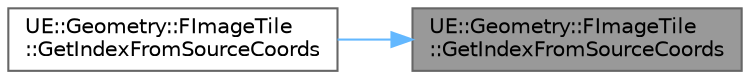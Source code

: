 digraph "UE::Geometry::FImageTile::GetIndexFromSourceCoords"
{
 // INTERACTIVE_SVG=YES
 // LATEX_PDF_SIZE
  bgcolor="transparent";
  edge [fontname=Helvetica,fontsize=10,labelfontname=Helvetica,labelfontsize=10];
  node [fontname=Helvetica,fontsize=10,shape=box,height=0.2,width=0.4];
  rankdir="RL";
  Node1 [id="Node000001",label="UE::Geometry::FImageTile\l::GetIndexFromSourceCoords",height=0.2,width=0.4,color="gray40", fillcolor="grey60", style="filled", fontcolor="black",tooltip=" "];
  Node1 -> Node2 [id="edge1_Node000001_Node000002",dir="back",color="steelblue1",style="solid",tooltip=" "];
  Node2 [id="Node000002",label="UE::Geometry::FImageTile\l::GetIndexFromSourceCoords",height=0.2,width=0.4,color="grey40", fillcolor="white", style="filled",URL="$d9/dca/classUE_1_1Geometry_1_1FImageTile.html#a234fdd22acafabc04494e4f7d6590604",tooltip=" "];
}
